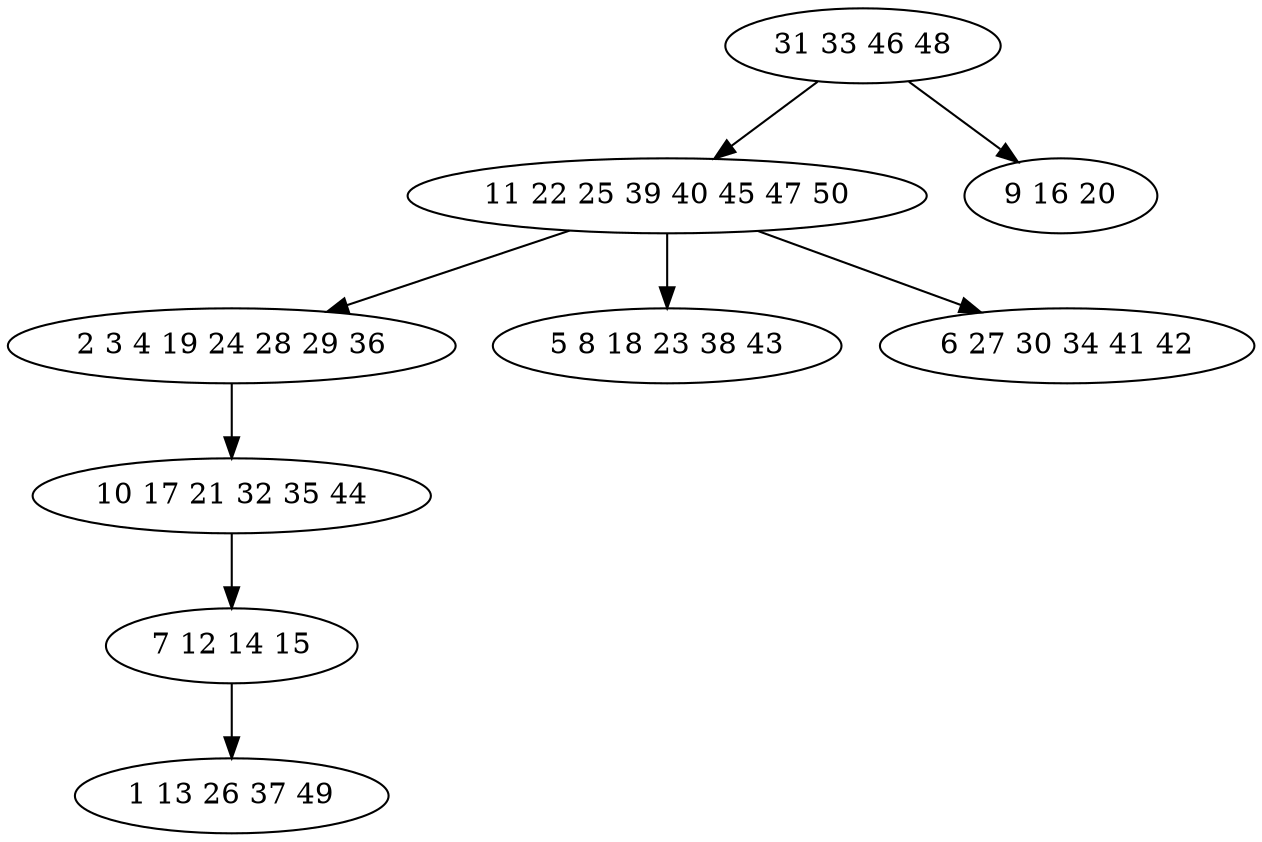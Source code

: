 digraph true_tree {
	"0" -> "1"
	"1" -> "2"
	"1" -> "3"
	"2" -> "4"
	"0" -> "5"
	"1" -> "6"
	"4" -> "7"
	"7" -> "8"
	"0" [label="31 33 46 48"];
	"1" [label="11 22 25 39 40 45 47 50"];
	"2" [label="2 3 4 19 24 28 29 36"];
	"3" [label="5 8 18 23 38 43"];
	"4" [label="10 17 21 32 35 44"];
	"5" [label="9 16 20"];
	"6" [label="6 27 30 34 41 42"];
	"7" [label="7 12 14 15"];
	"8" [label="1 13 26 37 49"];
}
